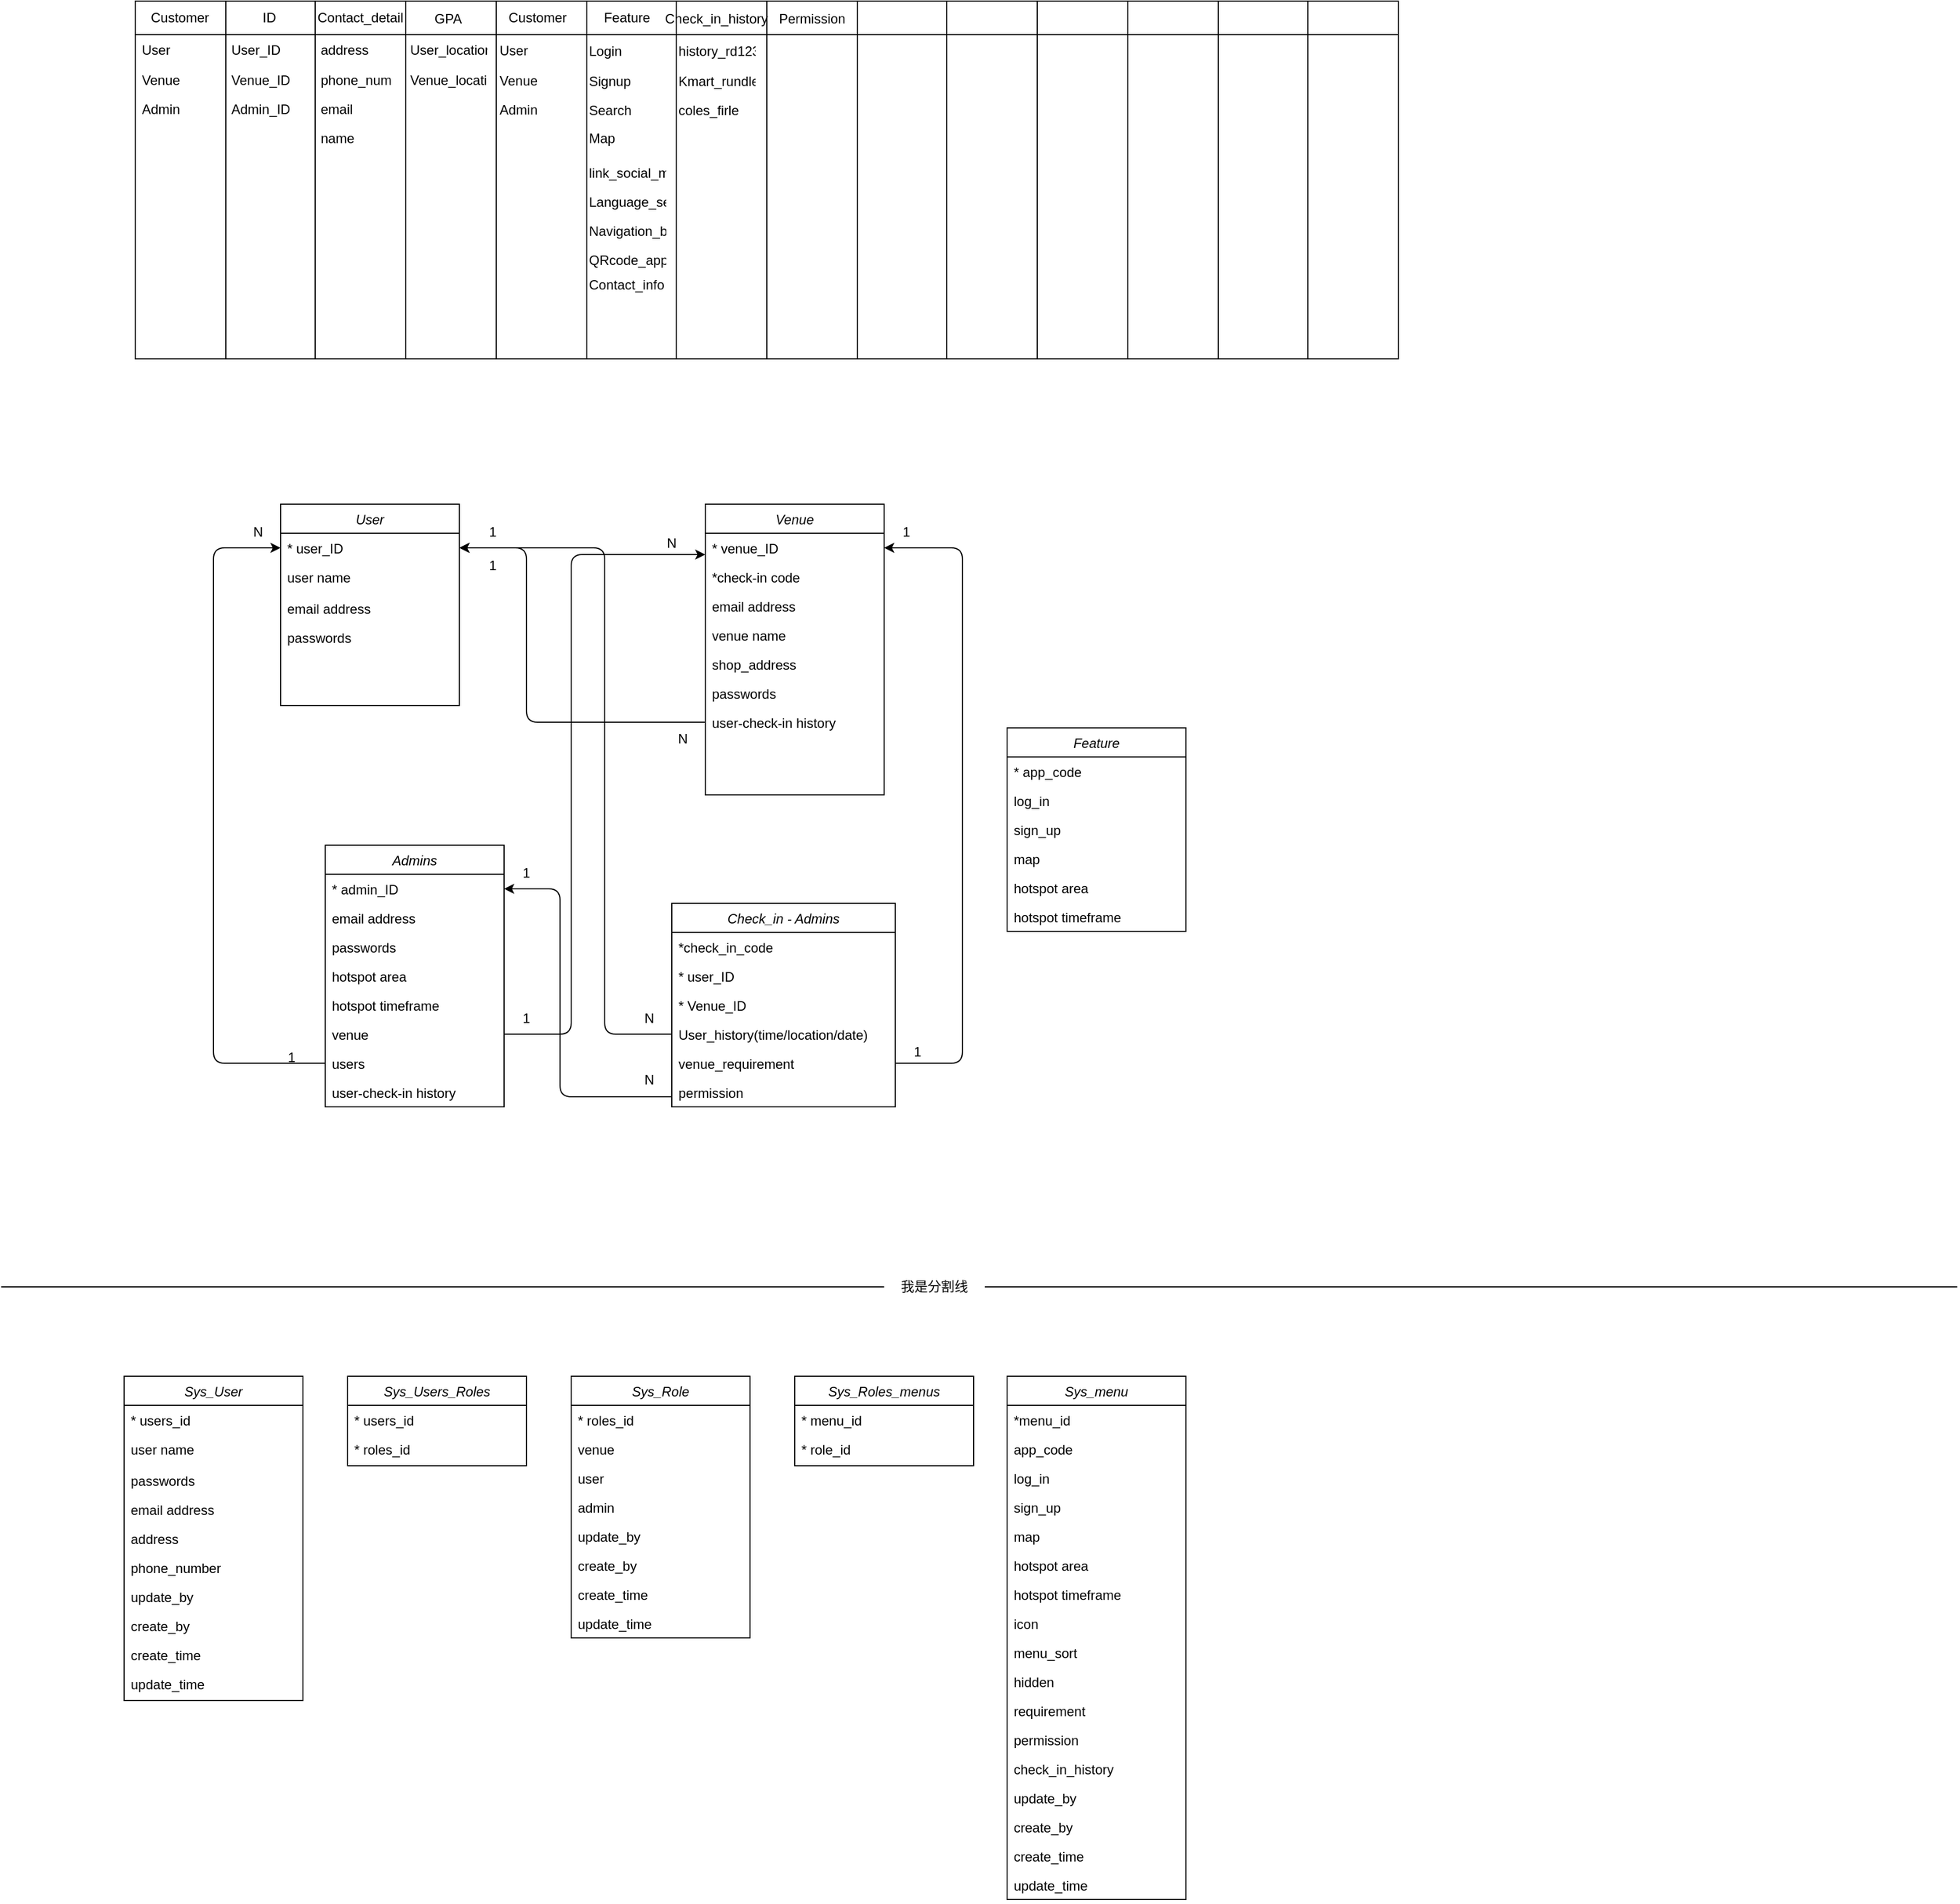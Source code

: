 <mxfile version="14.6.0" type="github">
  <diagram id="C5RBs43oDa-KdzZeNtuy" name="Page-1">
    <mxGraphModel dx="2288" dy="1905" grid="1" gridSize="10" guides="1" tooltips="1" connect="1" arrows="1" fold="1" page="1" pageScale="1" pageWidth="827" pageHeight="1169" math="0" shadow="0">
      <root>
        <mxCell id="WIyWlLk6GJQsqaUBKTNV-0" />
        <mxCell id="WIyWlLk6GJQsqaUBKTNV-1" parent="WIyWlLk6GJQsqaUBKTNV-0" />
        <mxCell id="zkfFHV4jXpPFQw0GAbJ--0" value="User" style="swimlane;fontStyle=2;align=center;verticalAlign=top;childLayout=stackLayout;horizontal=1;startSize=26;horizontalStack=0;resizeParent=1;resizeLast=0;collapsible=1;marginBottom=0;rounded=0;shadow=0;strokeWidth=1;" parent="WIyWlLk6GJQsqaUBKTNV-1" vertex="1">
          <mxGeometry x="150" y="330" width="160" height="180" as="geometry">
            <mxRectangle x="230" y="140" width="160" height="26" as="alternateBounds" />
          </mxGeometry>
        </mxCell>
        <mxCell id="zkfFHV4jXpPFQw0GAbJ--1" value="* user_ID" style="text;align=left;verticalAlign=top;spacingLeft=4;spacingRight=4;overflow=hidden;rotatable=0;points=[[0,0.5],[1,0.5]];portConstraint=eastwest;" parent="zkfFHV4jXpPFQw0GAbJ--0" vertex="1">
          <mxGeometry y="26" width="160" height="26" as="geometry" />
        </mxCell>
        <mxCell id="zkfFHV4jXpPFQw0GAbJ--2" value="user name" style="text;align=left;verticalAlign=top;spacingLeft=4;spacingRight=4;overflow=hidden;rotatable=0;points=[[0,0.5],[1,0.5]];portConstraint=eastwest;rounded=0;shadow=0;html=0;" parent="zkfFHV4jXpPFQw0GAbJ--0" vertex="1">
          <mxGeometry y="52" width="160" height="28" as="geometry" />
        </mxCell>
        <mxCell id="zkfFHV4jXpPFQw0GAbJ--3" value="email address" style="text;align=left;verticalAlign=top;spacingLeft=4;spacingRight=4;overflow=hidden;rotatable=0;points=[[0,0.5],[1,0.5]];portConstraint=eastwest;rounded=0;shadow=0;html=0;" parent="zkfFHV4jXpPFQw0GAbJ--0" vertex="1">
          <mxGeometry y="80" width="160" height="26" as="geometry" />
        </mxCell>
        <mxCell id="_Yc2YSAm_R70ft2o-H0N-0" value="passwords" style="text;align=left;verticalAlign=top;spacingLeft=4;spacingRight=4;overflow=hidden;rotatable=0;points=[[0,0.5],[1,0.5]];portConstraint=eastwest;rounded=0;shadow=0;html=0;" parent="zkfFHV4jXpPFQw0GAbJ--0" vertex="1">
          <mxGeometry y="106" width="160" height="26" as="geometry" />
        </mxCell>
        <mxCell id="_Yc2YSAm_R70ft2o-H0N-7" value="Venue" style="swimlane;fontStyle=2;align=center;verticalAlign=top;childLayout=stackLayout;horizontal=1;startSize=26;horizontalStack=0;resizeParent=1;resizeLast=0;collapsible=1;marginBottom=0;rounded=0;shadow=0;strokeWidth=1;" parent="WIyWlLk6GJQsqaUBKTNV-1" vertex="1">
          <mxGeometry x="530" y="330" width="160" height="260" as="geometry">
            <mxRectangle x="230" y="140" width="160" height="26" as="alternateBounds" />
          </mxGeometry>
        </mxCell>
        <mxCell id="_Yc2YSAm_R70ft2o-H0N-8" value="* venue_ID" style="text;align=left;verticalAlign=top;spacingLeft=4;spacingRight=4;overflow=hidden;rotatable=0;points=[[0,0.5],[1,0.5]];portConstraint=eastwest;" parent="_Yc2YSAm_R70ft2o-H0N-7" vertex="1">
          <mxGeometry y="26" width="160" height="26" as="geometry" />
        </mxCell>
        <mxCell id="_Yc2YSAm_R70ft2o-H0N-12" value="*check-in code" style="text;align=left;verticalAlign=top;spacingLeft=4;spacingRight=4;overflow=hidden;rotatable=0;points=[[0,0.5],[1,0.5]];portConstraint=eastwest;rounded=0;shadow=0;html=0;" parent="_Yc2YSAm_R70ft2o-H0N-7" vertex="1">
          <mxGeometry y="52" width="160" height="26" as="geometry" />
        </mxCell>
        <mxCell id="_Yc2YSAm_R70ft2o-H0N-10" value="email address" style="text;align=left;verticalAlign=top;spacingLeft=4;spacingRight=4;overflow=hidden;rotatable=0;points=[[0,0.5],[1,0.5]];portConstraint=eastwest;rounded=0;shadow=0;html=0;" parent="_Yc2YSAm_R70ft2o-H0N-7" vertex="1">
          <mxGeometry y="78" width="160" height="26" as="geometry" />
        </mxCell>
        <mxCell id="_Yc2YSAm_R70ft2o-H0N-9" value="venue name" style="text;align=left;verticalAlign=top;spacingLeft=4;spacingRight=4;overflow=hidden;rotatable=0;points=[[0,0.5],[1,0.5]];portConstraint=eastwest;rounded=0;shadow=0;html=0;" parent="_Yc2YSAm_R70ft2o-H0N-7" vertex="1">
          <mxGeometry y="104" width="160" height="26" as="geometry" />
        </mxCell>
        <mxCell id="_Yc2YSAm_R70ft2o-H0N-15" value="shop_address" style="text;align=left;verticalAlign=top;spacingLeft=4;spacingRight=4;overflow=hidden;rotatable=0;points=[[0,0.5],[1,0.5]];portConstraint=eastwest;rounded=0;shadow=0;html=0;" parent="_Yc2YSAm_R70ft2o-H0N-7" vertex="1">
          <mxGeometry y="130" width="160" height="26" as="geometry" />
        </mxCell>
        <mxCell id="_Yc2YSAm_R70ft2o-H0N-11" value="passwords" style="text;align=left;verticalAlign=top;spacingLeft=4;spacingRight=4;overflow=hidden;rotatable=0;points=[[0,0.5],[1,0.5]];portConstraint=eastwest;rounded=0;shadow=0;html=0;" parent="_Yc2YSAm_R70ft2o-H0N-7" vertex="1">
          <mxGeometry y="156" width="160" height="26" as="geometry" />
        </mxCell>
        <mxCell id="_Yc2YSAm_R70ft2o-H0N-17" value="user-check-in history" style="text;align=left;verticalAlign=top;spacingLeft=4;spacingRight=4;overflow=hidden;rotatable=0;points=[[0,0.5],[1,0.5]];portConstraint=eastwest;rounded=0;shadow=0;html=0;" parent="_Yc2YSAm_R70ft2o-H0N-7" vertex="1">
          <mxGeometry y="182" width="160" height="26" as="geometry" />
        </mxCell>
        <mxCell id="_Yc2YSAm_R70ft2o-H0N-18" value="Feature" style="swimlane;fontStyle=2;align=center;verticalAlign=top;childLayout=stackLayout;horizontal=1;startSize=26;horizontalStack=0;resizeParent=1;resizeLast=0;collapsible=1;marginBottom=0;rounded=0;shadow=0;strokeWidth=1;" parent="WIyWlLk6GJQsqaUBKTNV-1" vertex="1">
          <mxGeometry x="800" y="530" width="160" height="182" as="geometry">
            <mxRectangle x="230" y="140" width="160" height="26" as="alternateBounds" />
          </mxGeometry>
        </mxCell>
        <mxCell id="_Yc2YSAm_R70ft2o-H0N-19" value="* app_code" style="text;align=left;verticalAlign=top;spacingLeft=4;spacingRight=4;overflow=hidden;rotatable=0;points=[[0,0.5],[1,0.5]];portConstraint=eastwest;" parent="_Yc2YSAm_R70ft2o-H0N-18" vertex="1">
          <mxGeometry y="26" width="160" height="26" as="geometry" />
        </mxCell>
        <mxCell id="_Yc2YSAm_R70ft2o-H0N-29" value="log_in" style="text;align=left;verticalAlign=top;spacingLeft=4;spacingRight=4;overflow=hidden;rotatable=0;points=[[0,0.5],[1,0.5]];portConstraint=eastwest;rounded=0;shadow=0;html=0;" parent="_Yc2YSAm_R70ft2o-H0N-18" vertex="1">
          <mxGeometry y="52" width="160" height="26" as="geometry" />
        </mxCell>
        <mxCell id="_Yc2YSAm_R70ft2o-H0N-22" value="sign_up" style="text;align=left;verticalAlign=top;spacingLeft=4;spacingRight=4;overflow=hidden;rotatable=0;points=[[0,0.5],[1,0.5]];portConstraint=eastwest;rounded=0;shadow=0;html=0;" parent="_Yc2YSAm_R70ft2o-H0N-18" vertex="1">
          <mxGeometry y="78" width="160" height="26" as="geometry" />
        </mxCell>
        <mxCell id="_Yc2YSAm_R70ft2o-H0N-24" value="map" style="text;align=left;verticalAlign=top;spacingLeft=4;spacingRight=4;overflow=hidden;rotatable=0;points=[[0,0.5],[1,0.5]];portConstraint=eastwest;rounded=0;shadow=0;html=0;" parent="_Yc2YSAm_R70ft2o-H0N-18" vertex="1">
          <mxGeometry y="104" width="160" height="26" as="geometry" />
        </mxCell>
        <mxCell id="Tn1eHENGpZ-2e6yi4WYP-84" value="hotspot area" style="text;align=left;verticalAlign=top;spacingLeft=4;spacingRight=4;overflow=hidden;rotatable=0;points=[[0,0.5],[1,0.5]];portConstraint=eastwest;rounded=0;shadow=0;html=0;" vertex="1" parent="_Yc2YSAm_R70ft2o-H0N-18">
          <mxGeometry y="130" width="160" height="26" as="geometry" />
        </mxCell>
        <mxCell id="Tn1eHENGpZ-2e6yi4WYP-85" value="hotspot timeframe" style="text;align=left;verticalAlign=top;spacingLeft=4;spacingRight=4;overflow=hidden;rotatable=0;points=[[0,0.5],[1,0.5]];portConstraint=eastwest;rounded=0;shadow=0;html=0;" vertex="1" parent="_Yc2YSAm_R70ft2o-H0N-18">
          <mxGeometry y="156" width="160" height="26" as="geometry" />
        </mxCell>
        <mxCell id="_Yc2YSAm_R70ft2o-H0N-30" value="Admins" style="swimlane;fontStyle=2;align=center;verticalAlign=top;childLayout=stackLayout;horizontal=1;startSize=26;horizontalStack=0;resizeParent=1;resizeLast=0;collapsible=1;marginBottom=0;rounded=0;shadow=0;strokeWidth=1;" parent="WIyWlLk6GJQsqaUBKTNV-1" vertex="1">
          <mxGeometry x="190" y="635" width="160" height="234" as="geometry">
            <mxRectangle x="230" y="140" width="160" height="26" as="alternateBounds" />
          </mxGeometry>
        </mxCell>
        <mxCell id="_Yc2YSAm_R70ft2o-H0N-31" value="* admin_ID" style="text;align=left;verticalAlign=top;spacingLeft=4;spacingRight=4;overflow=hidden;rotatable=0;points=[[0,0.5],[1,0.5]];portConstraint=eastwest;" parent="_Yc2YSAm_R70ft2o-H0N-30" vertex="1">
          <mxGeometry y="26" width="160" height="26" as="geometry" />
        </mxCell>
        <mxCell id="_Yc2YSAm_R70ft2o-H0N-32" value="email address" style="text;align=left;verticalAlign=top;spacingLeft=4;spacingRight=4;overflow=hidden;rotatable=0;points=[[0,0.5],[1,0.5]];portConstraint=eastwest;rounded=0;shadow=0;html=0;" parent="_Yc2YSAm_R70ft2o-H0N-30" vertex="1">
          <mxGeometry y="52" width="160" height="26" as="geometry" />
        </mxCell>
        <mxCell id="_Yc2YSAm_R70ft2o-H0N-33" value="passwords" style="text;align=left;verticalAlign=top;spacingLeft=4;spacingRight=4;overflow=hidden;rotatable=0;points=[[0,0.5],[1,0.5]];portConstraint=eastwest;rounded=0;shadow=0;html=0;" parent="_Yc2YSAm_R70ft2o-H0N-30" vertex="1">
          <mxGeometry y="78" width="160" height="26" as="geometry" />
        </mxCell>
        <mxCell id="_Yc2YSAm_R70ft2o-H0N-34" value="hotspot area" style="text;align=left;verticalAlign=top;spacingLeft=4;spacingRight=4;overflow=hidden;rotatable=0;points=[[0,0.5],[1,0.5]];portConstraint=eastwest;rounded=0;shadow=0;html=0;" parent="_Yc2YSAm_R70ft2o-H0N-30" vertex="1">
          <mxGeometry y="104" width="160" height="26" as="geometry" />
        </mxCell>
        <mxCell id="_Yc2YSAm_R70ft2o-H0N-35" value="hotspot timeframe" style="text;align=left;verticalAlign=top;spacingLeft=4;spacingRight=4;overflow=hidden;rotatable=0;points=[[0,0.5],[1,0.5]];portConstraint=eastwest;rounded=0;shadow=0;html=0;" parent="_Yc2YSAm_R70ft2o-H0N-30" vertex="1">
          <mxGeometry y="130" width="160" height="26" as="geometry" />
        </mxCell>
        <mxCell id="_Yc2YSAm_R70ft2o-H0N-36" value="venue" style="text;align=left;verticalAlign=top;spacingLeft=4;spacingRight=4;overflow=hidden;rotatable=0;points=[[0,0.5],[1,0.5]];portConstraint=eastwest;rounded=0;shadow=0;html=0;" parent="_Yc2YSAm_R70ft2o-H0N-30" vertex="1">
          <mxGeometry y="156" width="160" height="26" as="geometry" />
        </mxCell>
        <mxCell id="_Yc2YSAm_R70ft2o-H0N-37" value="users" style="text;align=left;verticalAlign=top;spacingLeft=4;spacingRight=4;overflow=hidden;rotatable=0;points=[[0,0.5],[1,0.5]];portConstraint=eastwest;rounded=0;shadow=0;html=0;" parent="_Yc2YSAm_R70ft2o-H0N-30" vertex="1">
          <mxGeometry y="182" width="160" height="26" as="geometry" />
        </mxCell>
        <mxCell id="_Yc2YSAm_R70ft2o-H0N-38" value="user-check-in history" style="text;align=left;verticalAlign=top;spacingLeft=4;spacingRight=4;overflow=hidden;rotatable=0;points=[[0,0.5],[1,0.5]];portConstraint=eastwest;rounded=0;shadow=0;html=0;" parent="_Yc2YSAm_R70ft2o-H0N-30" vertex="1">
          <mxGeometry y="208" width="160" height="26" as="geometry" />
        </mxCell>
        <mxCell id="_Yc2YSAm_R70ft2o-H0N-39" value="" style="endArrow=classic;html=1;exitX=1;exitY=0.5;exitDx=0;exitDy=0;" parent="WIyWlLk6GJQsqaUBKTNV-1" source="_Yc2YSAm_R70ft2o-H0N-36" edge="1">
          <mxGeometry width="50" height="50" relative="1" as="geometry">
            <mxPoint x="400" y="675" as="sourcePoint" />
            <mxPoint x="530" y="375" as="targetPoint" />
            <Array as="points">
              <mxPoint x="410" y="804" />
              <mxPoint x="410" y="375" />
            </Array>
          </mxGeometry>
        </mxCell>
        <mxCell id="_Yc2YSAm_R70ft2o-H0N-40" value="1" style="text;html=1;strokeColor=none;fillColor=none;align=center;verticalAlign=middle;whiteSpace=wrap;rounded=0;" parent="WIyWlLk6GJQsqaUBKTNV-1" vertex="1">
          <mxGeometry x="350" y="779.5" width="40" height="20" as="geometry" />
        </mxCell>
        <mxCell id="_Yc2YSAm_R70ft2o-H0N-41" value="N" style="text;html=1;strokeColor=none;fillColor=none;align=center;verticalAlign=middle;whiteSpace=wrap;rounded=0;" parent="WIyWlLk6GJQsqaUBKTNV-1" vertex="1">
          <mxGeometry x="480" y="355" width="40" height="20" as="geometry" />
        </mxCell>
        <mxCell id="_Yc2YSAm_R70ft2o-H0N-45" value="" style="endArrow=classic;html=1;entryX=0;entryY=0.5;entryDx=0;entryDy=0;exitX=0;exitY=0.5;exitDx=0;exitDy=0;" parent="WIyWlLk6GJQsqaUBKTNV-1" source="_Yc2YSAm_R70ft2o-H0N-37" target="zkfFHV4jXpPFQw0GAbJ--1" edge="1">
          <mxGeometry width="50" height="50" relative="1" as="geometry">
            <mxPoint x="400" y="675" as="sourcePoint" />
            <mxPoint x="450" y="625" as="targetPoint" />
            <Array as="points">
              <mxPoint x="90" y="830" />
              <mxPoint x="90" y="369" />
            </Array>
          </mxGeometry>
        </mxCell>
        <mxCell id="_Yc2YSAm_R70ft2o-H0N-46" value="1" style="text;html=1;strokeColor=none;fillColor=none;align=center;verticalAlign=middle;whiteSpace=wrap;rounded=0;" parent="WIyWlLk6GJQsqaUBKTNV-1" vertex="1">
          <mxGeometry x="140" y="815" width="40" height="20" as="geometry" />
        </mxCell>
        <mxCell id="_Yc2YSAm_R70ft2o-H0N-48" value="N" style="text;html=1;strokeColor=none;fillColor=none;align=center;verticalAlign=middle;whiteSpace=wrap;rounded=0;" parent="WIyWlLk6GJQsqaUBKTNV-1" vertex="1">
          <mxGeometry x="110" y="345" width="40" height="20" as="geometry" />
        </mxCell>
        <mxCell id="_Yc2YSAm_R70ft2o-H0N-50" value="" style="endArrow=classic;html=1;exitX=0;exitY=0.5;exitDx=0;exitDy=0;entryX=1;entryY=0.5;entryDx=0;entryDy=0;" parent="WIyWlLk6GJQsqaUBKTNV-1" source="_Yc2YSAm_R70ft2o-H0N-17" target="zkfFHV4jXpPFQw0GAbJ--1" edge="1">
          <mxGeometry width="50" height="50" relative="1" as="geometry">
            <mxPoint x="400" y="675" as="sourcePoint" />
            <mxPoint x="450" y="625" as="targetPoint" />
            <Array as="points">
              <mxPoint x="370" y="525" />
              <mxPoint x="370" y="369" />
            </Array>
          </mxGeometry>
        </mxCell>
        <mxCell id="_Yc2YSAm_R70ft2o-H0N-51" value="1" style="text;html=1;strokeColor=none;fillColor=none;align=center;verticalAlign=middle;whiteSpace=wrap;rounded=0;" parent="WIyWlLk6GJQsqaUBKTNV-1" vertex="1">
          <mxGeometry x="320" y="345" width="40" height="20" as="geometry" />
        </mxCell>
        <mxCell id="_Yc2YSAm_R70ft2o-H0N-53" value="N" style="text;html=1;strokeColor=none;fillColor=none;align=center;verticalAlign=middle;whiteSpace=wrap;rounded=0;" parent="WIyWlLk6GJQsqaUBKTNV-1" vertex="1">
          <mxGeometry x="490" y="530" width="40" height="20" as="geometry" />
        </mxCell>
        <mxCell id="Tn1eHENGpZ-2e6yi4WYP-1" value="" style="shape=table;html=1;whiteSpace=wrap;startSize=0;container=1;collapsible=0;childLayout=tableLayout;" vertex="1" parent="WIyWlLk6GJQsqaUBKTNV-1">
          <mxGeometry x="20" y="-120" width="1130" height="320" as="geometry" />
        </mxCell>
        <mxCell id="Tn1eHENGpZ-2e6yi4WYP-2" value="" style="shape=partialRectangle;html=1;whiteSpace=wrap;collapsible=0;dropTarget=0;pointerEvents=0;fillColor=none;top=0;left=0;bottom=0;right=0;points=[[0,0.5],[1,0.5]];portConstraint=eastwest;" vertex="1" parent="Tn1eHENGpZ-2e6yi4WYP-1">
          <mxGeometry width="1130" height="30" as="geometry" />
        </mxCell>
        <mxCell id="Tn1eHENGpZ-2e6yi4WYP-3" value="" style="shape=partialRectangle;html=1;whiteSpace=wrap;connectable=0;overflow=hidden;fillColor=none;top=0;left=0;bottom=0;right=0;" vertex="1" parent="Tn1eHENGpZ-2e6yi4WYP-2">
          <mxGeometry width="81" height="30" as="geometry" />
        </mxCell>
        <mxCell id="Tn1eHENGpZ-2e6yi4WYP-4" value="" style="shape=partialRectangle;html=1;whiteSpace=wrap;connectable=0;overflow=hidden;fillColor=none;top=0;left=0;bottom=0;right=0;" vertex="1" parent="Tn1eHENGpZ-2e6yi4WYP-2">
          <mxGeometry x="81" width="80" height="30" as="geometry" />
        </mxCell>
        <mxCell id="Tn1eHENGpZ-2e6yi4WYP-5" value="Contact_detail" style="shape=partialRectangle;html=1;whiteSpace=wrap;connectable=0;overflow=hidden;fillColor=none;top=0;left=0;bottom=0;right=0;" vertex="1" parent="Tn1eHENGpZ-2e6yi4WYP-2">
          <mxGeometry x="161" width="81" height="30" as="geometry" />
        </mxCell>
        <mxCell id="Tn1eHENGpZ-2e6yi4WYP-6" value="" style="shape=partialRectangle;html=1;whiteSpace=wrap;connectable=0;overflow=hidden;fillColor=none;top=0;left=0;bottom=0;right=0;" vertex="1" parent="Tn1eHENGpZ-2e6yi4WYP-2">
          <mxGeometry x="242" width="81" height="30" as="geometry" />
        </mxCell>
        <mxCell id="Tn1eHENGpZ-2e6yi4WYP-7" value="" style="shape=partialRectangle;html=1;whiteSpace=wrap;connectable=0;overflow=hidden;fillColor=none;top=0;left=0;bottom=0;right=0;" vertex="1" parent="Tn1eHENGpZ-2e6yi4WYP-2">
          <mxGeometry x="323" width="81" height="30" as="geometry" />
        </mxCell>
        <mxCell id="Tn1eHENGpZ-2e6yi4WYP-8" value="" style="shape=partialRectangle;html=1;whiteSpace=wrap;connectable=0;overflow=hidden;fillColor=none;top=0;left=0;bottom=0;right=0;" vertex="1" parent="Tn1eHENGpZ-2e6yi4WYP-2">
          <mxGeometry x="404" width="80" height="30" as="geometry" />
        </mxCell>
        <mxCell id="Tn1eHENGpZ-2e6yi4WYP-9" value="" style="shape=partialRectangle;html=1;whiteSpace=wrap;connectable=0;overflow=hidden;fillColor=none;top=0;left=0;bottom=0;right=0;" vertex="1" parent="Tn1eHENGpZ-2e6yi4WYP-2">
          <mxGeometry x="484" width="81" height="30" as="geometry" />
        </mxCell>
        <mxCell id="Tn1eHENGpZ-2e6yi4WYP-10" value="" style="shape=partialRectangle;html=1;whiteSpace=wrap;connectable=0;overflow=hidden;fillColor=none;top=0;left=0;bottom=0;right=0;" vertex="1" parent="Tn1eHENGpZ-2e6yi4WYP-2">
          <mxGeometry x="565" width="81" height="30" as="geometry" />
        </mxCell>
        <mxCell id="Tn1eHENGpZ-2e6yi4WYP-11" value="" style="shape=partialRectangle;html=1;whiteSpace=wrap;connectable=0;overflow=hidden;fillColor=none;top=0;left=0;bottom=0;right=0;" vertex="1" parent="Tn1eHENGpZ-2e6yi4WYP-2">
          <mxGeometry x="646" width="80" height="30" as="geometry" />
        </mxCell>
        <mxCell id="Tn1eHENGpZ-2e6yi4WYP-12" value="" style="shape=partialRectangle;html=1;whiteSpace=wrap;connectable=0;overflow=hidden;fillColor=none;top=0;left=0;bottom=0;right=0;" vertex="1" parent="Tn1eHENGpZ-2e6yi4WYP-2">
          <mxGeometry x="726" width="81" height="30" as="geometry" />
        </mxCell>
        <mxCell id="Tn1eHENGpZ-2e6yi4WYP-13" value="" style="shape=partialRectangle;html=1;whiteSpace=wrap;connectable=0;overflow=hidden;fillColor=none;top=0;left=0;bottom=0;right=0;" vertex="1" parent="Tn1eHENGpZ-2e6yi4WYP-2">
          <mxGeometry x="807" width="81" height="30" as="geometry" />
        </mxCell>
        <mxCell id="Tn1eHENGpZ-2e6yi4WYP-14" value="" style="shape=partialRectangle;html=1;whiteSpace=wrap;connectable=0;overflow=hidden;fillColor=none;top=0;left=0;bottom=0;right=0;" vertex="1" parent="Tn1eHENGpZ-2e6yi4WYP-2">
          <mxGeometry x="888" width="81" height="30" as="geometry" />
        </mxCell>
        <mxCell id="Tn1eHENGpZ-2e6yi4WYP-15" value="" style="shape=partialRectangle;html=1;whiteSpace=wrap;connectable=0;overflow=hidden;fillColor=none;top=0;left=0;bottom=0;right=0;" vertex="1" parent="Tn1eHENGpZ-2e6yi4WYP-2">
          <mxGeometry x="969" width="80" height="30" as="geometry" />
        </mxCell>
        <mxCell id="Tn1eHENGpZ-2e6yi4WYP-16" value="" style="shape=partialRectangle;html=1;whiteSpace=wrap;connectable=0;overflow=hidden;fillColor=none;top=0;left=0;bottom=0;right=0;" vertex="1" parent="Tn1eHENGpZ-2e6yi4WYP-2">
          <mxGeometry x="1049" width="81" height="30" as="geometry" />
        </mxCell>
        <mxCell id="Tn1eHENGpZ-2e6yi4WYP-17" value="" style="shape=partialRectangle;html=1;whiteSpace=wrap;collapsible=0;dropTarget=0;pointerEvents=0;fillColor=none;top=0;left=0;bottom=0;right=0;points=[[0,0.5],[1,0.5]];portConstraint=eastwest;" vertex="1" parent="Tn1eHENGpZ-2e6yi4WYP-1">
          <mxGeometry y="30" width="1130" height="290" as="geometry" />
        </mxCell>
        <mxCell id="Tn1eHENGpZ-2e6yi4WYP-18" value="" style="shape=partialRectangle;html=1;whiteSpace=wrap;connectable=0;overflow=hidden;fillColor=none;top=0;left=0;bottom=0;right=0;" vertex="1" parent="Tn1eHENGpZ-2e6yi4WYP-17">
          <mxGeometry width="81" height="290" as="geometry" />
        </mxCell>
        <mxCell id="Tn1eHENGpZ-2e6yi4WYP-19" value="" style="shape=partialRectangle;html=1;whiteSpace=wrap;connectable=0;overflow=hidden;fillColor=none;top=0;left=0;bottom=0;right=0;" vertex="1" parent="Tn1eHENGpZ-2e6yi4WYP-17">
          <mxGeometry x="81" width="80" height="290" as="geometry" />
        </mxCell>
        <mxCell id="Tn1eHENGpZ-2e6yi4WYP-20" value="" style="shape=partialRectangle;html=1;whiteSpace=wrap;connectable=0;overflow=hidden;fillColor=none;top=0;left=0;bottom=0;right=0;" vertex="1" parent="Tn1eHENGpZ-2e6yi4WYP-17">
          <mxGeometry x="161" width="81" height="290" as="geometry" />
        </mxCell>
        <mxCell id="Tn1eHENGpZ-2e6yi4WYP-21" value="" style="shape=partialRectangle;html=1;whiteSpace=wrap;connectable=0;overflow=hidden;fillColor=none;top=0;left=0;bottom=0;right=0;" vertex="1" parent="Tn1eHENGpZ-2e6yi4WYP-17">
          <mxGeometry x="242" width="81" height="290" as="geometry" />
        </mxCell>
        <mxCell id="Tn1eHENGpZ-2e6yi4WYP-22" value="" style="shape=partialRectangle;html=1;whiteSpace=wrap;connectable=0;overflow=hidden;fillColor=none;top=0;left=0;bottom=0;right=0;" vertex="1" parent="Tn1eHENGpZ-2e6yi4WYP-17">
          <mxGeometry x="323" width="81" height="290" as="geometry" />
        </mxCell>
        <mxCell id="Tn1eHENGpZ-2e6yi4WYP-23" value="" style="shape=partialRectangle;html=1;whiteSpace=wrap;connectable=0;overflow=hidden;fillColor=none;top=0;left=0;bottom=0;right=0;" vertex="1" parent="Tn1eHENGpZ-2e6yi4WYP-17">
          <mxGeometry x="404" width="80" height="290" as="geometry" />
        </mxCell>
        <mxCell id="Tn1eHENGpZ-2e6yi4WYP-24" value="" style="shape=partialRectangle;html=1;whiteSpace=wrap;connectable=0;overflow=hidden;fillColor=none;top=0;left=0;bottom=0;right=0;" vertex="1" parent="Tn1eHENGpZ-2e6yi4WYP-17">
          <mxGeometry x="484" width="81" height="290" as="geometry" />
        </mxCell>
        <mxCell id="Tn1eHENGpZ-2e6yi4WYP-25" value="" style="shape=partialRectangle;html=1;whiteSpace=wrap;connectable=0;overflow=hidden;fillColor=none;top=0;left=0;bottom=0;right=0;" vertex="1" parent="Tn1eHENGpZ-2e6yi4WYP-17">
          <mxGeometry x="565" width="81" height="290" as="geometry" />
        </mxCell>
        <mxCell id="Tn1eHENGpZ-2e6yi4WYP-26" value="" style="shape=partialRectangle;html=1;whiteSpace=wrap;connectable=0;overflow=hidden;fillColor=none;top=0;left=0;bottom=0;right=0;" vertex="1" parent="Tn1eHENGpZ-2e6yi4WYP-17">
          <mxGeometry x="646" width="80" height="290" as="geometry" />
        </mxCell>
        <mxCell id="Tn1eHENGpZ-2e6yi4WYP-27" value="" style="shape=partialRectangle;html=1;whiteSpace=wrap;connectable=0;overflow=hidden;fillColor=none;top=0;left=0;bottom=0;right=0;" vertex="1" parent="Tn1eHENGpZ-2e6yi4WYP-17">
          <mxGeometry x="726" width="81" height="290" as="geometry" />
        </mxCell>
        <mxCell id="Tn1eHENGpZ-2e6yi4WYP-28" value="" style="shape=partialRectangle;html=1;whiteSpace=wrap;connectable=0;overflow=hidden;fillColor=none;top=0;left=0;bottom=0;right=0;" vertex="1" parent="Tn1eHENGpZ-2e6yi4WYP-17">
          <mxGeometry x="807" width="81" height="290" as="geometry" />
        </mxCell>
        <mxCell id="Tn1eHENGpZ-2e6yi4WYP-29" value="" style="shape=partialRectangle;html=1;whiteSpace=wrap;connectable=0;overflow=hidden;fillColor=none;top=0;left=0;bottom=0;right=0;" vertex="1" parent="Tn1eHENGpZ-2e6yi4WYP-17">
          <mxGeometry x="888" width="81" height="290" as="geometry" />
        </mxCell>
        <mxCell id="Tn1eHENGpZ-2e6yi4WYP-30" value="" style="shape=partialRectangle;html=1;whiteSpace=wrap;connectable=0;overflow=hidden;fillColor=none;top=0;left=0;bottom=0;right=0;" vertex="1" parent="Tn1eHENGpZ-2e6yi4WYP-17">
          <mxGeometry x="969" width="80" height="290" as="geometry" />
        </mxCell>
        <mxCell id="Tn1eHENGpZ-2e6yi4WYP-31" value="" style="shape=partialRectangle;html=1;whiteSpace=wrap;connectable=0;overflow=hidden;fillColor=none;top=0;left=0;bottom=0;right=0;" vertex="1" parent="Tn1eHENGpZ-2e6yi4WYP-17">
          <mxGeometry x="1049" width="81" height="290" as="geometry" />
        </mxCell>
        <mxCell id="Tn1eHENGpZ-2e6yi4WYP-32" value="Customer" style="text;html=1;strokeColor=none;fillColor=none;align=center;verticalAlign=middle;whiteSpace=wrap;rounded=0;" vertex="1" parent="WIyWlLk6GJQsqaUBKTNV-1">
          <mxGeometry x="20" y="-120" width="80" height="30" as="geometry" />
        </mxCell>
        <mxCell id="Tn1eHENGpZ-2e6yi4WYP-33" value="User" style="text;align=left;verticalAlign=top;spacingLeft=4;spacingRight=4;overflow=hidden;rotatable=0;points=[[0,0.5],[1,0.5]];portConstraint=eastwest;" vertex="1" parent="WIyWlLk6GJQsqaUBKTNV-1">
          <mxGeometry x="20" y="-90" width="80" height="26" as="geometry" />
        </mxCell>
        <mxCell id="Tn1eHENGpZ-2e6yi4WYP-34" value="Venue" style="text;align=left;verticalAlign=top;spacingLeft=4;spacingRight=4;overflow=hidden;rotatable=0;points=[[0,0.5],[1,0.5]];portConstraint=eastwest;" vertex="1" parent="WIyWlLk6GJQsqaUBKTNV-1">
          <mxGeometry x="20" y="-63" width="80" height="26" as="geometry" />
        </mxCell>
        <mxCell id="Tn1eHENGpZ-2e6yi4WYP-35" value="Admin" style="text;align=left;verticalAlign=top;spacingLeft=4;spacingRight=4;overflow=hidden;rotatable=0;points=[[0,0.5],[1,0.5]];portConstraint=eastwest;" vertex="1" parent="WIyWlLk6GJQsqaUBKTNV-1">
          <mxGeometry x="20" y="-37" width="80" height="26" as="geometry" />
        </mxCell>
        <mxCell id="Tn1eHENGpZ-2e6yi4WYP-38" value="ID" style="text;html=1;strokeColor=none;fillColor=none;align=center;verticalAlign=middle;whiteSpace=wrap;rounded=0;" vertex="1" parent="WIyWlLk6GJQsqaUBKTNV-1">
          <mxGeometry x="100" y="-120" width="80" height="30" as="geometry" />
        </mxCell>
        <mxCell id="Tn1eHENGpZ-2e6yi4WYP-46" value="User_ID" style="text;align=left;verticalAlign=top;spacingLeft=4;spacingRight=4;overflow=hidden;rotatable=0;points=[[0,0.5],[1,0.5]];portConstraint=eastwest;" vertex="1" parent="WIyWlLk6GJQsqaUBKTNV-1">
          <mxGeometry x="100" y="-90" width="80" height="26" as="geometry" />
        </mxCell>
        <mxCell id="Tn1eHENGpZ-2e6yi4WYP-47" value="Venue_ID" style="text;align=left;verticalAlign=top;spacingLeft=4;spacingRight=4;overflow=hidden;rotatable=0;points=[[0,0.5],[1,0.5]];portConstraint=eastwest;" vertex="1" parent="WIyWlLk6GJQsqaUBKTNV-1">
          <mxGeometry x="100" y="-63" width="80" height="26" as="geometry" />
        </mxCell>
        <mxCell id="Tn1eHENGpZ-2e6yi4WYP-48" value="Admin_ID" style="text;align=left;verticalAlign=top;spacingLeft=4;spacingRight=4;overflow=hidden;rotatable=0;points=[[0,0.5],[1,0.5]];portConstraint=eastwest;" vertex="1" parent="WIyWlLk6GJQsqaUBKTNV-1">
          <mxGeometry x="100" y="-37" width="80" height="26" as="geometry" />
        </mxCell>
        <mxCell id="Tn1eHENGpZ-2e6yi4WYP-49" value="address" style="text;align=left;verticalAlign=top;spacingLeft=4;spacingRight=4;overflow=hidden;rotatable=0;points=[[0,0.5],[1,0.5]];portConstraint=eastwest;" vertex="1" parent="WIyWlLk6GJQsqaUBKTNV-1">
          <mxGeometry x="180" y="-90" width="80" height="26" as="geometry" />
        </mxCell>
        <mxCell id="Tn1eHENGpZ-2e6yi4WYP-50" value="phone_num" style="text;align=left;verticalAlign=top;spacingLeft=4;spacingRight=4;overflow=hidden;rotatable=0;points=[[0,0.5],[1,0.5]];portConstraint=eastwest;" vertex="1" parent="WIyWlLk6GJQsqaUBKTNV-1">
          <mxGeometry x="180" y="-63" width="80" height="26" as="geometry" />
        </mxCell>
        <mxCell id="Tn1eHENGpZ-2e6yi4WYP-51" value="email" style="text;align=left;verticalAlign=top;spacingLeft=4;spacingRight=4;overflow=hidden;rotatable=0;points=[[0,0.5],[1,0.5]];portConstraint=eastwest;" vertex="1" parent="WIyWlLk6GJQsqaUBKTNV-1">
          <mxGeometry x="180" y="-37" width="80" height="26" as="geometry" />
        </mxCell>
        <mxCell id="Tn1eHENGpZ-2e6yi4WYP-52" value="User_location" style="text;align=left;verticalAlign=top;spacingLeft=4;spacingRight=4;overflow=hidden;rotatable=0;points=[[0,0.5],[1,0.5]];portConstraint=eastwest;" vertex="1" parent="WIyWlLk6GJQsqaUBKTNV-1">
          <mxGeometry x="260" y="-90" width="80" height="26" as="geometry" />
        </mxCell>
        <mxCell id="Tn1eHENGpZ-2e6yi4WYP-53" value="Venue_location" style="text;align=left;verticalAlign=top;spacingLeft=4;spacingRight=4;overflow=hidden;rotatable=0;points=[[0,0.5],[1,0.5]];portConstraint=eastwest;" vertex="1" parent="WIyWlLk6GJQsqaUBKTNV-1">
          <mxGeometry x="260" y="-63" width="80" height="26" as="geometry" />
        </mxCell>
        <mxCell id="Tn1eHENGpZ-2e6yi4WYP-55" value="User" style="text;align=left;verticalAlign=top;spacingLeft=4;spacingRight=4;overflow=hidden;rotatable=0;points=[[0,0.5],[1,0.5]];portConstraint=eastwest;" vertex="1" parent="WIyWlLk6GJQsqaUBKTNV-1">
          <mxGeometry x="340" y="-89.5" width="80" height="26" as="geometry" />
        </mxCell>
        <mxCell id="Tn1eHENGpZ-2e6yi4WYP-56" value="Venue" style="text;align=left;verticalAlign=top;spacingLeft=4;spacingRight=4;overflow=hidden;rotatable=0;points=[[0,0.5],[1,0.5]];portConstraint=eastwest;" vertex="1" parent="WIyWlLk6GJQsqaUBKTNV-1">
          <mxGeometry x="340" y="-62.5" width="80" height="26" as="geometry" />
        </mxCell>
        <mxCell id="Tn1eHENGpZ-2e6yi4WYP-57" value="Admin" style="text;align=left;verticalAlign=top;spacingLeft=4;spacingRight=4;overflow=hidden;rotatable=0;points=[[0,0.5],[1,0.5]];portConstraint=eastwest;" vertex="1" parent="WIyWlLk6GJQsqaUBKTNV-1">
          <mxGeometry x="340" y="-36.5" width="80" height="26" as="geometry" />
        </mxCell>
        <mxCell id="Tn1eHENGpZ-2e6yi4WYP-58" value="GPA" style="text;html=1;strokeColor=none;fillColor=none;align=center;verticalAlign=middle;whiteSpace=wrap;rounded=0;" vertex="1" parent="WIyWlLk6GJQsqaUBKTNV-1">
          <mxGeometry x="260" y="-119.5" width="80" height="30" as="geometry" />
        </mxCell>
        <mxCell id="Tn1eHENGpZ-2e6yi4WYP-59" value="Customer" style="text;html=1;strokeColor=none;fillColor=none;align=center;verticalAlign=middle;whiteSpace=wrap;rounded=0;" vertex="1" parent="WIyWlLk6GJQsqaUBKTNV-1">
          <mxGeometry x="340" y="-120" width="80" height="30" as="geometry" />
        </mxCell>
        <mxCell id="Tn1eHENGpZ-2e6yi4WYP-60" value="name" style="text;align=left;verticalAlign=top;spacingLeft=4;spacingRight=4;overflow=hidden;rotatable=0;points=[[0,0.5],[1,0.5]];portConstraint=eastwest;" vertex="1" parent="WIyWlLk6GJQsqaUBKTNV-1">
          <mxGeometry x="180" y="-11" width="80" height="26" as="geometry" />
        </mxCell>
        <mxCell id="Tn1eHENGpZ-2e6yi4WYP-61" value="Check_in_history" style="text;html=1;strokeColor=none;fillColor=none;align=center;verticalAlign=middle;whiteSpace=wrap;rounded=0;" vertex="1" parent="WIyWlLk6GJQsqaUBKTNV-1">
          <mxGeometry x="500" y="-119" width="80" height="30" as="geometry" />
        </mxCell>
        <mxCell id="Tn1eHENGpZ-2e6yi4WYP-62" value="Login" style="text;align=left;verticalAlign=top;spacingLeft=4;spacingRight=4;overflow=hidden;rotatable=0;points=[[0,0.5],[1,0.5]];portConstraint=eastwest;" vertex="1" parent="WIyWlLk6GJQsqaUBKTNV-1">
          <mxGeometry x="420" y="-89" width="80" height="26" as="geometry" />
        </mxCell>
        <mxCell id="Tn1eHENGpZ-2e6yi4WYP-63" value="Signup" style="text;align=left;verticalAlign=top;spacingLeft=4;spacingRight=4;overflow=hidden;rotatable=0;points=[[0,0.5],[1,0.5]];portConstraint=eastwest;" vertex="1" parent="WIyWlLk6GJQsqaUBKTNV-1">
          <mxGeometry x="420" y="-62" width="80" height="26" as="geometry" />
        </mxCell>
        <mxCell id="Tn1eHENGpZ-2e6yi4WYP-64" value="Search" style="text;align=left;verticalAlign=top;spacingLeft=4;spacingRight=4;overflow=hidden;rotatable=0;points=[[0,0.5],[1,0.5]];portConstraint=eastwest;" vertex="1" parent="WIyWlLk6GJQsqaUBKTNV-1">
          <mxGeometry x="420" y="-36" width="80" height="26" as="geometry" />
        </mxCell>
        <mxCell id="Tn1eHENGpZ-2e6yi4WYP-65" value="Map" style="text;align=left;verticalAlign=top;spacingLeft=4;spacingRight=4;overflow=hidden;rotatable=0;points=[[0,0.5],[1,0.5]];portConstraint=eastwest;" vertex="1" parent="WIyWlLk6GJQsqaUBKTNV-1">
          <mxGeometry x="420" y="-11" width="80" height="26" as="geometry" />
        </mxCell>
        <mxCell id="Tn1eHENGpZ-2e6yi4WYP-66" value="link_social_media" style="text;align=left;verticalAlign=top;spacingLeft=4;spacingRight=4;overflow=hidden;rotatable=0;points=[[0,0.5],[1,0.5]];portConstraint=eastwest;" vertex="1" parent="WIyWlLk6GJQsqaUBKTNV-1">
          <mxGeometry x="420" y="20" width="80" height="26" as="geometry" />
        </mxCell>
        <mxCell id="Tn1eHENGpZ-2e6yi4WYP-67" value="Language_selection" style="text;align=left;verticalAlign=top;spacingLeft=4;spacingRight=4;overflow=hidden;rotatable=0;points=[[0,0.5],[1,0.5]];portConstraint=eastwest;" vertex="1" parent="WIyWlLk6GJQsqaUBKTNV-1">
          <mxGeometry x="420" y="46" width="80" height="26" as="geometry" />
        </mxCell>
        <mxCell id="Tn1eHENGpZ-2e6yi4WYP-68" value="Navigation_bar" style="text;align=left;verticalAlign=top;spacingLeft=4;spacingRight=4;overflow=hidden;rotatable=0;points=[[0,0.5],[1,0.5]];portConstraint=eastwest;" vertex="1" parent="WIyWlLk6GJQsqaUBKTNV-1">
          <mxGeometry x="420" y="72" width="80" height="26" as="geometry" />
        </mxCell>
        <mxCell id="Tn1eHENGpZ-2e6yi4WYP-69" value="QRcode_app" style="text;align=left;verticalAlign=top;spacingLeft=4;spacingRight=4;overflow=hidden;rotatable=0;points=[[0,0.5],[1,0.5]];portConstraint=eastwest;" vertex="1" parent="WIyWlLk6GJQsqaUBKTNV-1">
          <mxGeometry x="420" y="98" width="80" height="26" as="geometry" />
        </mxCell>
        <mxCell id="Tn1eHENGpZ-2e6yi4WYP-70" value="Contact_info" style="text;align=left;verticalAlign=top;spacingLeft=4;spacingRight=4;overflow=hidden;rotatable=0;points=[[0,0.5],[1,0.5]];portConstraint=eastwest;" vertex="1" parent="WIyWlLk6GJQsqaUBKTNV-1">
          <mxGeometry x="420" y="120" width="80" height="26" as="geometry" />
        </mxCell>
        <mxCell id="Tn1eHENGpZ-2e6yi4WYP-71" value="Feature" style="text;html=1;strokeColor=none;fillColor=none;align=center;verticalAlign=middle;whiteSpace=wrap;rounded=0;" vertex="1" parent="WIyWlLk6GJQsqaUBKTNV-1">
          <mxGeometry x="420" y="-120" width="80" height="30" as="geometry" />
        </mxCell>
        <mxCell id="Tn1eHENGpZ-2e6yi4WYP-72" value="history_rd123" style="text;align=left;verticalAlign=top;spacingLeft=4;spacingRight=4;overflow=hidden;rotatable=0;points=[[0,0.5],[1,0.5]];portConstraint=eastwest;" vertex="1" parent="WIyWlLk6GJQsqaUBKTNV-1">
          <mxGeometry x="500" y="-89" width="80" height="26" as="geometry" />
        </mxCell>
        <mxCell id="Tn1eHENGpZ-2e6yi4WYP-73" value="Kmart_rundle" style="text;align=left;verticalAlign=top;spacingLeft=4;spacingRight=4;overflow=hidden;rotatable=0;points=[[0,0.5],[1,0.5]];portConstraint=eastwest;" vertex="1" parent="WIyWlLk6GJQsqaUBKTNV-1">
          <mxGeometry x="500" y="-62" width="80" height="26" as="geometry" />
        </mxCell>
        <mxCell id="Tn1eHENGpZ-2e6yi4WYP-74" value="coles_firle" style="text;align=left;verticalAlign=top;spacingLeft=4;spacingRight=4;overflow=hidden;rotatable=0;points=[[0,0.5],[1,0.5]];portConstraint=eastwest;" vertex="1" parent="WIyWlLk6GJQsqaUBKTNV-1">
          <mxGeometry x="500" y="-36" width="80" height="26" as="geometry" />
        </mxCell>
        <mxCell id="Tn1eHENGpZ-2e6yi4WYP-76" value="Permission" style="text;align=left;verticalAlign=top;spacingLeft=4;spacingRight=4;overflow=hidden;rotatable=0;points=[[0,0.5],[1,0.5]];portConstraint=eastwest;" vertex="1" parent="WIyWlLk6GJQsqaUBKTNV-1">
          <mxGeometry x="590" y="-118" width="80" height="26" as="geometry" />
        </mxCell>
        <mxCell id="Tn1eHENGpZ-2e6yi4WYP-78" value="Check_in - Admins" style="swimlane;fontStyle=2;align=center;verticalAlign=top;childLayout=stackLayout;horizontal=1;startSize=26;horizontalStack=0;resizeParent=1;resizeLast=0;collapsible=1;marginBottom=0;rounded=0;shadow=0;strokeWidth=1;" vertex="1" parent="WIyWlLk6GJQsqaUBKTNV-1">
          <mxGeometry x="500" y="687" width="200" height="182" as="geometry">
            <mxRectangle x="230" y="140" width="160" height="26" as="alternateBounds" />
          </mxGeometry>
        </mxCell>
        <mxCell id="Tn1eHENGpZ-2e6yi4WYP-82" value="*check_in_code" style="text;align=left;verticalAlign=top;spacingLeft=4;spacingRight=4;overflow=hidden;rotatable=0;points=[[0,0.5],[1,0.5]];portConstraint=eastwest;rounded=0;shadow=0;html=0;" vertex="1" parent="Tn1eHENGpZ-2e6yi4WYP-78">
          <mxGeometry y="26" width="200" height="26" as="geometry" />
        </mxCell>
        <mxCell id="Tn1eHENGpZ-2e6yi4WYP-79" value="* user_ID" style="text;align=left;verticalAlign=top;spacingLeft=4;spacingRight=4;overflow=hidden;rotatable=0;points=[[0,0.5],[1,0.5]];portConstraint=eastwest;" vertex="1" parent="Tn1eHENGpZ-2e6yi4WYP-78">
          <mxGeometry y="52" width="200" height="26" as="geometry" />
        </mxCell>
        <mxCell id="Tn1eHENGpZ-2e6yi4WYP-80" value="* Venue_ID" style="text;align=left;verticalAlign=top;spacingLeft=4;spacingRight=4;overflow=hidden;rotatable=0;points=[[0,0.5],[1,0.5]];portConstraint=eastwest;rounded=0;shadow=0;html=0;" vertex="1" parent="Tn1eHENGpZ-2e6yi4WYP-78">
          <mxGeometry y="78" width="200" height="26" as="geometry" />
        </mxCell>
        <mxCell id="Tn1eHENGpZ-2e6yi4WYP-81" value="User_history(time/location/date)" style="text;align=left;verticalAlign=top;spacingLeft=4;spacingRight=4;overflow=hidden;rotatable=0;points=[[0,0.5],[1,0.5]];portConstraint=eastwest;rounded=0;shadow=0;html=0;" vertex="1" parent="Tn1eHENGpZ-2e6yi4WYP-78">
          <mxGeometry y="104" width="200" height="26" as="geometry" />
        </mxCell>
        <mxCell id="Tn1eHENGpZ-2e6yi4WYP-83" value="venue_requirement" style="text;align=left;verticalAlign=top;spacingLeft=4;spacingRight=4;overflow=hidden;rotatable=0;points=[[0,0.5],[1,0.5]];portConstraint=eastwest;rounded=0;shadow=0;html=0;" vertex="1" parent="Tn1eHENGpZ-2e6yi4WYP-78">
          <mxGeometry y="130" width="200" height="26" as="geometry" />
        </mxCell>
        <mxCell id="Tn1eHENGpZ-2e6yi4WYP-96" value="" style="endArrow=classic;html=1;entryX=1;entryY=0.5;entryDx=0;entryDy=0;" edge="1" parent="Tn1eHENGpZ-2e6yi4WYP-78" target="_Yc2YSAm_R70ft2o-H0N-31">
          <mxGeometry width="50" height="50" relative="1" as="geometry">
            <mxPoint y="173" as="sourcePoint" />
            <mxPoint x="50" y="123" as="targetPoint" />
            <Array as="points">
              <mxPoint x="-100" y="173" />
              <mxPoint x="-100" y="-13" />
            </Array>
          </mxGeometry>
        </mxCell>
        <mxCell id="Tn1eHENGpZ-2e6yi4WYP-89" value="permission" style="text;align=left;verticalAlign=top;spacingLeft=4;spacingRight=4;overflow=hidden;rotatable=0;points=[[0,0.5],[1,0.5]];portConstraint=eastwest;rounded=0;shadow=0;html=0;" vertex="1" parent="Tn1eHENGpZ-2e6yi4WYP-78">
          <mxGeometry y="156" width="200" height="26" as="geometry" />
        </mxCell>
        <mxCell id="Tn1eHENGpZ-2e6yi4WYP-90" value="" style="endArrow=classic;html=1;exitX=0;exitY=0.5;exitDx=0;exitDy=0;entryX=1;entryY=0.5;entryDx=0;entryDy=0;" edge="1" parent="WIyWlLk6GJQsqaUBKTNV-1" source="Tn1eHENGpZ-2e6yi4WYP-81" target="zkfFHV4jXpPFQw0GAbJ--1">
          <mxGeometry width="50" height="50" relative="1" as="geometry">
            <mxPoint x="470" y="670" as="sourcePoint" />
            <mxPoint x="520" y="620" as="targetPoint" />
            <Array as="points">
              <mxPoint x="440" y="804" />
              <mxPoint x="440" y="369" />
            </Array>
          </mxGeometry>
        </mxCell>
        <mxCell id="Tn1eHENGpZ-2e6yi4WYP-91" value="1" style="text;html=1;strokeColor=none;fillColor=none;align=center;verticalAlign=middle;whiteSpace=wrap;rounded=0;" vertex="1" parent="WIyWlLk6GJQsqaUBKTNV-1">
          <mxGeometry x="320" y="375" width="40" height="20" as="geometry" />
        </mxCell>
        <mxCell id="Tn1eHENGpZ-2e6yi4WYP-92" value="N" style="text;html=1;strokeColor=none;fillColor=none;align=center;verticalAlign=middle;whiteSpace=wrap;rounded=0;" vertex="1" parent="WIyWlLk6GJQsqaUBKTNV-1">
          <mxGeometry x="460" y="779.5" width="40" height="20" as="geometry" />
        </mxCell>
        <mxCell id="Tn1eHENGpZ-2e6yi4WYP-93" value="" style="endArrow=classic;html=1;exitX=1;exitY=0.5;exitDx=0;exitDy=0;entryX=1;entryY=0.5;entryDx=0;entryDy=0;" edge="1" parent="WIyWlLk6GJQsqaUBKTNV-1" source="Tn1eHENGpZ-2e6yi4WYP-83" target="_Yc2YSAm_R70ft2o-H0N-8">
          <mxGeometry width="50" height="50" relative="1" as="geometry">
            <mxPoint x="470" y="670" as="sourcePoint" />
            <mxPoint x="520" y="620" as="targetPoint" />
            <Array as="points">
              <mxPoint x="760" y="830" />
              <mxPoint x="760" y="369" />
            </Array>
          </mxGeometry>
        </mxCell>
        <mxCell id="Tn1eHENGpZ-2e6yi4WYP-94" value="1" style="text;html=1;strokeColor=none;fillColor=none;align=center;verticalAlign=middle;whiteSpace=wrap;rounded=0;" vertex="1" parent="WIyWlLk6GJQsqaUBKTNV-1">
          <mxGeometry x="700" y="810" width="40" height="20" as="geometry" />
        </mxCell>
        <mxCell id="Tn1eHENGpZ-2e6yi4WYP-95" value="1" style="text;html=1;strokeColor=none;fillColor=none;align=center;verticalAlign=middle;whiteSpace=wrap;rounded=0;" vertex="1" parent="WIyWlLk6GJQsqaUBKTNV-1">
          <mxGeometry x="690" y="345" width="40" height="20" as="geometry" />
        </mxCell>
        <mxCell id="Tn1eHENGpZ-2e6yi4WYP-97" value="N" style="text;html=1;strokeColor=none;fillColor=none;align=center;verticalAlign=middle;whiteSpace=wrap;rounded=0;" vertex="1" parent="WIyWlLk6GJQsqaUBKTNV-1">
          <mxGeometry x="460" y="835" width="40" height="20" as="geometry" />
        </mxCell>
        <mxCell id="Tn1eHENGpZ-2e6yi4WYP-99" value="1" style="text;html=1;strokeColor=none;fillColor=none;align=center;verticalAlign=middle;whiteSpace=wrap;rounded=0;" vertex="1" parent="WIyWlLk6GJQsqaUBKTNV-1">
          <mxGeometry x="350" y="650" width="40" height="20" as="geometry" />
        </mxCell>
        <mxCell id="Tn1eHENGpZ-2e6yi4WYP-100" value="Sys_Role" style="swimlane;fontStyle=2;align=center;verticalAlign=top;childLayout=stackLayout;horizontal=1;startSize=26;horizontalStack=0;resizeParent=1;resizeLast=0;collapsible=1;marginBottom=0;rounded=0;shadow=0;strokeWidth=1;" vertex="1" parent="WIyWlLk6GJQsqaUBKTNV-1">
          <mxGeometry x="410" y="1110" width="160" height="234" as="geometry">
            <mxRectangle x="230" y="140" width="160" height="26" as="alternateBounds" />
          </mxGeometry>
        </mxCell>
        <mxCell id="Tn1eHENGpZ-2e6yi4WYP-101" value="* roles_id" style="text;align=left;verticalAlign=top;spacingLeft=4;spacingRight=4;overflow=hidden;rotatable=0;points=[[0,0.5],[1,0.5]];portConstraint=eastwest;" vertex="1" parent="Tn1eHENGpZ-2e6yi4WYP-100">
          <mxGeometry y="26" width="160" height="26" as="geometry" />
        </mxCell>
        <mxCell id="Tn1eHENGpZ-2e6yi4WYP-102" value="venue" style="text;align=left;verticalAlign=top;spacingLeft=4;spacingRight=4;overflow=hidden;rotatable=0;points=[[0,0.5],[1,0.5]];portConstraint=eastwest;rounded=0;shadow=0;html=0;" vertex="1" parent="Tn1eHENGpZ-2e6yi4WYP-100">
          <mxGeometry y="52" width="160" height="26" as="geometry" />
        </mxCell>
        <mxCell id="Tn1eHENGpZ-2e6yi4WYP-103" value="user" style="text;align=left;verticalAlign=top;spacingLeft=4;spacingRight=4;overflow=hidden;rotatable=0;points=[[0,0.5],[1,0.5]];portConstraint=eastwest;rounded=0;shadow=0;html=0;" vertex="1" parent="Tn1eHENGpZ-2e6yi4WYP-100">
          <mxGeometry y="78" width="160" height="26" as="geometry" />
        </mxCell>
        <mxCell id="Tn1eHENGpZ-2e6yi4WYP-104" value="admin" style="text;align=left;verticalAlign=top;spacingLeft=4;spacingRight=4;overflow=hidden;rotatable=0;points=[[0,0.5],[1,0.5]];portConstraint=eastwest;rounded=0;shadow=0;html=0;" vertex="1" parent="Tn1eHENGpZ-2e6yi4WYP-100">
          <mxGeometry y="104" width="160" height="26" as="geometry" />
        </mxCell>
        <mxCell id="Tn1eHENGpZ-2e6yi4WYP-181" value="update_by" style="text;align=left;verticalAlign=top;spacingLeft=4;spacingRight=4;overflow=hidden;rotatable=0;points=[[0,0.5],[1,0.5]];portConstraint=eastwest;rounded=0;shadow=0;html=0;" vertex="1" parent="Tn1eHENGpZ-2e6yi4WYP-100">
          <mxGeometry y="130" width="160" height="26" as="geometry" />
        </mxCell>
        <mxCell id="Tn1eHENGpZ-2e6yi4WYP-182" value="create_by" style="text;align=left;verticalAlign=top;spacingLeft=4;spacingRight=4;overflow=hidden;rotatable=0;points=[[0,0.5],[1,0.5]];portConstraint=eastwest;rounded=0;shadow=0;html=0;" vertex="1" parent="Tn1eHENGpZ-2e6yi4WYP-100">
          <mxGeometry y="156" width="160" height="26" as="geometry" />
        </mxCell>
        <mxCell id="Tn1eHENGpZ-2e6yi4WYP-171" value="create_time" style="text;align=left;verticalAlign=top;spacingLeft=4;spacingRight=4;overflow=hidden;rotatable=0;points=[[0,0.5],[1,0.5]];portConstraint=eastwest;rounded=0;shadow=0;html=0;" vertex="1" parent="Tn1eHENGpZ-2e6yi4WYP-100">
          <mxGeometry y="182" width="160" height="26" as="geometry" />
        </mxCell>
        <mxCell id="Tn1eHENGpZ-2e6yi4WYP-172" value="update_time" style="text;align=left;verticalAlign=top;spacingLeft=4;spacingRight=4;overflow=hidden;rotatable=0;points=[[0,0.5],[1,0.5]];portConstraint=eastwest;rounded=0;shadow=0;html=0;" vertex="1" parent="Tn1eHENGpZ-2e6yi4WYP-100">
          <mxGeometry y="208" width="160" height="26" as="geometry" />
        </mxCell>
        <mxCell id="Tn1eHENGpZ-2e6yi4WYP-107" value="Sys_User" style="swimlane;fontStyle=2;align=center;verticalAlign=top;childLayout=stackLayout;horizontal=1;startSize=26;horizontalStack=0;resizeParent=1;resizeLast=0;collapsible=1;marginBottom=0;rounded=0;shadow=0;strokeWidth=1;" vertex="1" parent="WIyWlLk6GJQsqaUBKTNV-1">
          <mxGeometry x="10" y="1110" width="160" height="290" as="geometry">
            <mxRectangle x="230" y="140" width="160" height="26" as="alternateBounds" />
          </mxGeometry>
        </mxCell>
        <mxCell id="Tn1eHENGpZ-2e6yi4WYP-145" value="* users_id" style="text;align=left;verticalAlign=top;spacingLeft=4;spacingRight=4;overflow=hidden;rotatable=0;points=[[0,0.5],[1,0.5]];portConstraint=eastwest;" vertex="1" parent="Tn1eHENGpZ-2e6yi4WYP-107">
          <mxGeometry y="26" width="160" height="26" as="geometry" />
        </mxCell>
        <mxCell id="Tn1eHENGpZ-2e6yi4WYP-119" value="user name" style="text;align=left;verticalAlign=top;spacingLeft=4;spacingRight=4;overflow=hidden;rotatable=0;points=[[0,0.5],[1,0.5]];portConstraint=eastwest;rounded=0;shadow=0;html=0;" vertex="1" parent="Tn1eHENGpZ-2e6yi4WYP-107">
          <mxGeometry y="52" width="160" height="28" as="geometry" />
        </mxCell>
        <mxCell id="Tn1eHENGpZ-2e6yi4WYP-121" value="passwords" style="text;align=left;verticalAlign=top;spacingLeft=4;spacingRight=4;overflow=hidden;rotatable=0;points=[[0,0.5],[1,0.5]];portConstraint=eastwest;rounded=0;shadow=0;html=0;" vertex="1" parent="Tn1eHENGpZ-2e6yi4WYP-107">
          <mxGeometry y="80" width="160" height="26" as="geometry" />
        </mxCell>
        <mxCell id="Tn1eHENGpZ-2e6yi4WYP-120" value="email address" style="text;align=left;verticalAlign=top;spacingLeft=4;spacingRight=4;overflow=hidden;rotatable=0;points=[[0,0.5],[1,0.5]];portConstraint=eastwest;rounded=0;shadow=0;html=0;" vertex="1" parent="Tn1eHENGpZ-2e6yi4WYP-107">
          <mxGeometry y="106" width="160" height="26" as="geometry" />
        </mxCell>
        <mxCell id="Tn1eHENGpZ-2e6yi4WYP-122" value="address" style="text;align=left;verticalAlign=top;spacingLeft=4;spacingRight=4;overflow=hidden;rotatable=0;points=[[0,0.5],[1,0.5]];portConstraint=eastwest;rounded=0;shadow=0;html=0;" vertex="1" parent="Tn1eHENGpZ-2e6yi4WYP-107">
          <mxGeometry y="132" width="160" height="26" as="geometry" />
        </mxCell>
        <mxCell id="Tn1eHENGpZ-2e6yi4WYP-123" value="phone_number" style="text;align=left;verticalAlign=top;spacingLeft=4;spacingRight=4;overflow=hidden;rotatable=0;points=[[0,0.5],[1,0.5]];portConstraint=eastwest;rounded=0;shadow=0;html=0;" vertex="1" parent="Tn1eHENGpZ-2e6yi4WYP-107">
          <mxGeometry y="158" width="160" height="26" as="geometry" />
        </mxCell>
        <mxCell id="Tn1eHENGpZ-2e6yi4WYP-174" value="update_by" style="text;align=left;verticalAlign=top;spacingLeft=4;spacingRight=4;overflow=hidden;rotatable=0;points=[[0,0.5],[1,0.5]];portConstraint=eastwest;rounded=0;shadow=0;html=0;" vertex="1" parent="Tn1eHENGpZ-2e6yi4WYP-107">
          <mxGeometry y="184" width="160" height="26" as="geometry" />
        </mxCell>
        <mxCell id="Tn1eHENGpZ-2e6yi4WYP-173" value="create_by" style="text;align=left;verticalAlign=top;spacingLeft=4;spacingRight=4;overflow=hidden;rotatable=0;points=[[0,0.5],[1,0.5]];portConstraint=eastwest;rounded=0;shadow=0;html=0;" vertex="1" parent="Tn1eHENGpZ-2e6yi4WYP-107">
          <mxGeometry y="210" width="160" height="26" as="geometry" />
        </mxCell>
        <mxCell id="Tn1eHENGpZ-2e6yi4WYP-177" value="create_time" style="text;align=left;verticalAlign=top;spacingLeft=4;spacingRight=4;overflow=hidden;rotatable=0;points=[[0,0.5],[1,0.5]];portConstraint=eastwest;rounded=0;shadow=0;html=0;" vertex="1" parent="Tn1eHENGpZ-2e6yi4WYP-107">
          <mxGeometry y="236" width="160" height="26" as="geometry" />
        </mxCell>
        <mxCell id="Tn1eHENGpZ-2e6yi4WYP-178" value="update_time" style="text;align=left;verticalAlign=top;spacingLeft=4;spacingRight=4;overflow=hidden;rotatable=0;points=[[0,0.5],[1,0.5]];portConstraint=eastwest;rounded=0;shadow=0;html=0;" vertex="1" parent="Tn1eHENGpZ-2e6yi4WYP-107">
          <mxGeometry y="262" width="160" height="26" as="geometry" />
        </mxCell>
        <mxCell id="Tn1eHENGpZ-2e6yi4WYP-114" value="Sys_Users_Roles" style="swimlane;fontStyle=2;align=center;verticalAlign=top;childLayout=stackLayout;horizontal=1;startSize=26;horizontalStack=0;resizeParent=1;resizeLast=0;collapsible=1;marginBottom=0;rounded=0;shadow=0;strokeWidth=1;" vertex="1" parent="WIyWlLk6GJQsqaUBKTNV-1">
          <mxGeometry x="210" y="1110" width="160" height="80" as="geometry">
            <mxRectangle x="230" y="140" width="160" height="26" as="alternateBounds" />
          </mxGeometry>
        </mxCell>
        <mxCell id="Tn1eHENGpZ-2e6yi4WYP-115" value="* users_id" style="text;align=left;verticalAlign=top;spacingLeft=4;spacingRight=4;overflow=hidden;rotatable=0;points=[[0,0.5],[1,0.5]];portConstraint=eastwest;" vertex="1" parent="Tn1eHENGpZ-2e6yi4WYP-114">
          <mxGeometry y="26" width="160" height="26" as="geometry" />
        </mxCell>
        <mxCell id="Tn1eHENGpZ-2e6yi4WYP-144" value="* roles_id" style="text;align=left;verticalAlign=top;spacingLeft=4;spacingRight=4;overflow=hidden;rotatable=0;points=[[0,0.5],[1,0.5]];portConstraint=eastwest;" vertex="1" parent="Tn1eHENGpZ-2e6yi4WYP-114">
          <mxGeometry y="52" width="160" height="26" as="geometry" />
        </mxCell>
        <mxCell id="Tn1eHENGpZ-2e6yi4WYP-129" value="Sys_Roles_menus" style="swimlane;fontStyle=2;align=center;verticalAlign=top;childLayout=stackLayout;horizontal=1;startSize=26;horizontalStack=0;resizeParent=1;resizeLast=0;collapsible=1;marginBottom=0;rounded=0;shadow=0;strokeWidth=1;" vertex="1" parent="WIyWlLk6GJQsqaUBKTNV-1">
          <mxGeometry x="610" y="1110" width="160" height="80" as="geometry">
            <mxRectangle x="230" y="140" width="160" height="26" as="alternateBounds" />
          </mxGeometry>
        </mxCell>
        <mxCell id="Tn1eHENGpZ-2e6yi4WYP-130" value="* menu_id" style="text;align=left;verticalAlign=top;spacingLeft=4;spacingRight=4;overflow=hidden;rotatable=0;points=[[0,0.5],[1,0.5]];portConstraint=eastwest;" vertex="1" parent="Tn1eHENGpZ-2e6yi4WYP-129">
          <mxGeometry y="26" width="160" height="26" as="geometry" />
        </mxCell>
        <mxCell id="Tn1eHENGpZ-2e6yi4WYP-134" value="* role_id" style="text;align=left;verticalAlign=top;spacingLeft=4;spacingRight=4;overflow=hidden;rotatable=0;points=[[0,0.5],[1,0.5]];portConstraint=eastwest;" vertex="1" parent="Tn1eHENGpZ-2e6yi4WYP-129">
          <mxGeometry y="52" width="160" height="26" as="geometry" />
        </mxCell>
        <mxCell id="Tn1eHENGpZ-2e6yi4WYP-135" value="Sys_menu" style="swimlane;fontStyle=2;align=center;verticalAlign=top;childLayout=stackLayout;horizontal=1;startSize=26;horizontalStack=0;resizeParent=1;resizeLast=0;collapsible=1;marginBottom=0;rounded=0;shadow=0;strokeWidth=1;" vertex="1" parent="WIyWlLk6GJQsqaUBKTNV-1">
          <mxGeometry x="800" y="1110" width="160" height="468" as="geometry">
            <mxRectangle x="230" y="140" width="160" height="26" as="alternateBounds" />
          </mxGeometry>
        </mxCell>
        <mxCell id="Tn1eHENGpZ-2e6yi4WYP-142" value="*menu_id" style="text;align=left;verticalAlign=top;spacingLeft=4;spacingRight=4;overflow=hidden;rotatable=0;points=[[0,0.5],[1,0.5]];portConstraint=eastwest;rounded=0;shadow=0;html=0;" vertex="1" parent="Tn1eHENGpZ-2e6yi4WYP-135">
          <mxGeometry y="26" width="160" height="26" as="geometry" />
        </mxCell>
        <mxCell id="Tn1eHENGpZ-2e6yi4WYP-136" value="app_code" style="text;align=left;verticalAlign=top;spacingLeft=4;spacingRight=4;overflow=hidden;rotatable=0;points=[[0,0.5],[1,0.5]];portConstraint=eastwest;" vertex="1" parent="Tn1eHENGpZ-2e6yi4WYP-135">
          <mxGeometry y="52" width="160" height="26" as="geometry" />
        </mxCell>
        <mxCell id="Tn1eHENGpZ-2e6yi4WYP-137" value="log_in" style="text;align=left;verticalAlign=top;spacingLeft=4;spacingRight=4;overflow=hidden;rotatable=0;points=[[0,0.5],[1,0.5]];portConstraint=eastwest;rounded=0;shadow=0;html=0;" vertex="1" parent="Tn1eHENGpZ-2e6yi4WYP-135">
          <mxGeometry y="78" width="160" height="26" as="geometry" />
        </mxCell>
        <mxCell id="Tn1eHENGpZ-2e6yi4WYP-138" value="sign_up" style="text;align=left;verticalAlign=top;spacingLeft=4;spacingRight=4;overflow=hidden;rotatable=0;points=[[0,0.5],[1,0.5]];portConstraint=eastwest;rounded=0;shadow=0;html=0;" vertex="1" parent="Tn1eHENGpZ-2e6yi4WYP-135">
          <mxGeometry y="104" width="160" height="26" as="geometry" />
        </mxCell>
        <mxCell id="Tn1eHENGpZ-2e6yi4WYP-139" value="map" style="text;align=left;verticalAlign=top;spacingLeft=4;spacingRight=4;overflow=hidden;rotatable=0;points=[[0,0.5],[1,0.5]];portConstraint=eastwest;rounded=0;shadow=0;html=0;" vertex="1" parent="Tn1eHENGpZ-2e6yi4WYP-135">
          <mxGeometry y="130" width="160" height="26" as="geometry" />
        </mxCell>
        <mxCell id="Tn1eHENGpZ-2e6yi4WYP-140" value="hotspot area" style="text;align=left;verticalAlign=top;spacingLeft=4;spacingRight=4;overflow=hidden;rotatable=0;points=[[0,0.5],[1,0.5]];portConstraint=eastwest;rounded=0;shadow=0;html=0;" vertex="1" parent="Tn1eHENGpZ-2e6yi4WYP-135">
          <mxGeometry y="156" width="160" height="26" as="geometry" />
        </mxCell>
        <mxCell id="Tn1eHENGpZ-2e6yi4WYP-141" value="hotspot timeframe" style="text;align=left;verticalAlign=top;spacingLeft=4;spacingRight=4;overflow=hidden;rotatable=0;points=[[0,0.5],[1,0.5]];portConstraint=eastwest;rounded=0;shadow=0;html=0;" vertex="1" parent="Tn1eHENGpZ-2e6yi4WYP-135">
          <mxGeometry y="182" width="160" height="26" as="geometry" />
        </mxCell>
        <mxCell id="Tn1eHENGpZ-2e6yi4WYP-148" value="icon" style="text;align=left;verticalAlign=top;spacingLeft=4;spacingRight=4;overflow=hidden;rotatable=0;points=[[0,0.5],[1,0.5]];portConstraint=eastwest;rounded=0;shadow=0;html=0;" vertex="1" parent="Tn1eHENGpZ-2e6yi4WYP-135">
          <mxGeometry y="208" width="160" height="26" as="geometry" />
        </mxCell>
        <mxCell id="Tn1eHENGpZ-2e6yi4WYP-147" value="menu_sort" style="text;align=left;verticalAlign=top;spacingLeft=4;spacingRight=4;overflow=hidden;rotatable=0;points=[[0,0.5],[1,0.5]];portConstraint=eastwest;rounded=0;shadow=0;html=0;" vertex="1" parent="Tn1eHENGpZ-2e6yi4WYP-135">
          <mxGeometry y="234" width="160" height="26" as="geometry" />
        </mxCell>
        <mxCell id="Tn1eHENGpZ-2e6yi4WYP-149" value="hidden" style="text;align=left;verticalAlign=top;spacingLeft=4;spacingRight=4;overflow=hidden;rotatable=0;points=[[0,0.5],[1,0.5]];portConstraint=eastwest;rounded=0;shadow=0;html=0;" vertex="1" parent="Tn1eHENGpZ-2e6yi4WYP-135">
          <mxGeometry y="260" width="160" height="26" as="geometry" />
        </mxCell>
        <mxCell id="Tn1eHENGpZ-2e6yi4WYP-150" value="requirement" style="text;align=left;verticalAlign=top;spacingLeft=4;spacingRight=4;overflow=hidden;rotatable=0;points=[[0,0.5],[1,0.5]];portConstraint=eastwest;rounded=0;shadow=0;html=0;" vertex="1" parent="Tn1eHENGpZ-2e6yi4WYP-135">
          <mxGeometry y="286" width="160" height="26" as="geometry" />
        </mxCell>
        <mxCell id="Tn1eHENGpZ-2e6yi4WYP-151" value="permission" style="text;align=left;verticalAlign=top;spacingLeft=4;spacingRight=4;overflow=hidden;rotatable=0;points=[[0,0.5],[1,0.5]];portConstraint=eastwest;rounded=0;shadow=0;html=0;" vertex="1" parent="Tn1eHENGpZ-2e6yi4WYP-135">
          <mxGeometry y="312" width="160" height="26" as="geometry" />
        </mxCell>
        <mxCell id="Tn1eHENGpZ-2e6yi4WYP-165" value="check_in_history" style="text;align=left;verticalAlign=top;spacingLeft=4;spacingRight=4;overflow=hidden;rotatable=0;points=[[0,0.5],[1,0.5]];portConstraint=eastwest;rounded=0;shadow=0;html=0;" vertex="1" parent="Tn1eHENGpZ-2e6yi4WYP-135">
          <mxGeometry y="338" width="160" height="26" as="geometry" />
        </mxCell>
        <mxCell id="Tn1eHENGpZ-2e6yi4WYP-179" value="update_by" style="text;align=left;verticalAlign=top;spacingLeft=4;spacingRight=4;overflow=hidden;rotatable=0;points=[[0,0.5],[1,0.5]];portConstraint=eastwest;rounded=0;shadow=0;html=0;" vertex="1" parent="Tn1eHENGpZ-2e6yi4WYP-135">
          <mxGeometry y="364" width="160" height="26" as="geometry" />
        </mxCell>
        <mxCell id="Tn1eHENGpZ-2e6yi4WYP-180" value="create_by" style="text;align=left;verticalAlign=top;spacingLeft=4;spacingRight=4;overflow=hidden;rotatable=0;points=[[0,0.5],[1,0.5]];portConstraint=eastwest;rounded=0;shadow=0;html=0;" vertex="1" parent="Tn1eHENGpZ-2e6yi4WYP-135">
          <mxGeometry y="390" width="160" height="26" as="geometry" />
        </mxCell>
        <mxCell id="Tn1eHENGpZ-2e6yi4WYP-169" value="create_time" style="text;align=left;verticalAlign=top;spacingLeft=4;spacingRight=4;overflow=hidden;rotatable=0;points=[[0,0.5],[1,0.5]];portConstraint=eastwest;rounded=0;shadow=0;html=0;" vertex="1" parent="Tn1eHENGpZ-2e6yi4WYP-135">
          <mxGeometry y="416" width="160" height="26" as="geometry" />
        </mxCell>
        <mxCell id="Tn1eHENGpZ-2e6yi4WYP-168" value="update_time" style="text;align=left;verticalAlign=top;spacingLeft=4;spacingRight=4;overflow=hidden;rotatable=0;points=[[0,0.5],[1,0.5]];portConstraint=eastwest;rounded=0;shadow=0;html=0;" vertex="1" parent="Tn1eHENGpZ-2e6yi4WYP-135">
          <mxGeometry y="442" width="160" height="26" as="geometry" />
        </mxCell>
        <mxCell id="Tn1eHENGpZ-2e6yi4WYP-183" value="" style="endArrow=none;html=1;startArrow=none;" edge="1" parent="WIyWlLk6GJQsqaUBKTNV-1" source="Tn1eHENGpZ-2e6yi4WYP-184">
          <mxGeometry width="50" height="50" relative="1" as="geometry">
            <mxPoint x="-100" y="1030" as="sourcePoint" />
            <mxPoint x="1650" y="1030" as="targetPoint" />
          </mxGeometry>
        </mxCell>
        <mxCell id="Tn1eHENGpZ-2e6yi4WYP-184" value="我是分割线" style="text;html=1;strokeColor=none;fillColor=none;align=center;verticalAlign=middle;whiteSpace=wrap;rounded=0;" vertex="1" parent="WIyWlLk6GJQsqaUBKTNV-1">
          <mxGeometry x="690" y="1020" width="90" height="20" as="geometry" />
        </mxCell>
        <mxCell id="Tn1eHENGpZ-2e6yi4WYP-186" value="" style="endArrow=none;html=1;" edge="1" parent="WIyWlLk6GJQsqaUBKTNV-1" target="Tn1eHENGpZ-2e6yi4WYP-184">
          <mxGeometry width="50" height="50" relative="1" as="geometry">
            <mxPoint x="-100" y="1030" as="sourcePoint" />
            <mxPoint x="1650" y="1030" as="targetPoint" />
          </mxGeometry>
        </mxCell>
      </root>
    </mxGraphModel>
  </diagram>
</mxfile>
